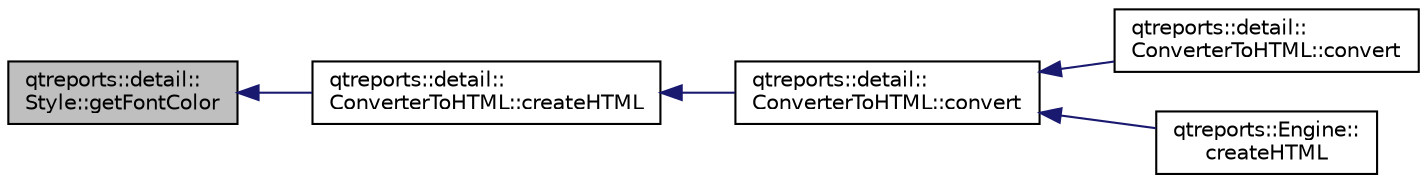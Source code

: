 digraph "qtreports::detail::Style::getFontColor"
{
 // INTERACTIVE_SVG=YES
  bgcolor="transparent";
  edge [fontname="Helvetica",fontsize="10",labelfontname="Helvetica",labelfontsize="10"];
  node [fontname="Helvetica",fontsize="10",shape=record];
  rankdir="LR";
  Node1 [label="qtreports::detail::\lStyle::getFontColor",height=0.2,width=0.4,color="black", fillcolor="grey75", style="filled", fontcolor="black"];
  Node1 -> Node2 [dir="back",color="midnightblue",fontsize="10",style="solid",fontname="Helvetica"];
  Node2 [label="qtreports::detail::\lConverterToHTML::createHTML",height=0.2,width=0.4,color="black",URL="$classqtreports_1_1detail_1_1_converter_to_h_t_m_l.html#ace8358a3612fc8085b7c34f1f92341e2",tooltip="Процесс конвертации репорта в HTML формат. "];
  Node2 -> Node3 [dir="back",color="midnightblue",fontsize="10",style="solid",fontname="Helvetica"];
  Node3 [label="qtreports::detail::\lConverterToHTML::convert",height=0.2,width=0.4,color="black",URL="$classqtreports_1_1detail_1_1_converter_to_h_t_m_l.html#ad91ac333abf7d02f7590970a54ef7aae",tooltip="Запускает процесс конвертации репорта в HTML формат. "];
  Node3 -> Node4 [dir="back",color="midnightblue",fontsize="10",style="solid",fontname="Helvetica"];
  Node4 [label="qtreports::detail::\lConverterToHTML::convert",height=0.2,width=0.4,color="black",URL="$classqtreports_1_1detail_1_1_converter_to_h_t_m_l.html#a38e92f3fd70f61c44871b22cddffd15a",tooltip="Создает HTML документ при успешной конвертации репорта в HTML формат. "];
  Node3 -> Node5 [dir="back",color="midnightblue",fontsize="10",style="solid",fontname="Helvetica"];
  Node5 [label="qtreports::Engine::\lcreateHTML",height=0.2,width=0.4,color="black",URL="$classqtreports_1_1_engine.html#a551b0db0510d572d56447c471daa0891",tooltip="Создает HTML документ отчета по указанному пути "];
}
